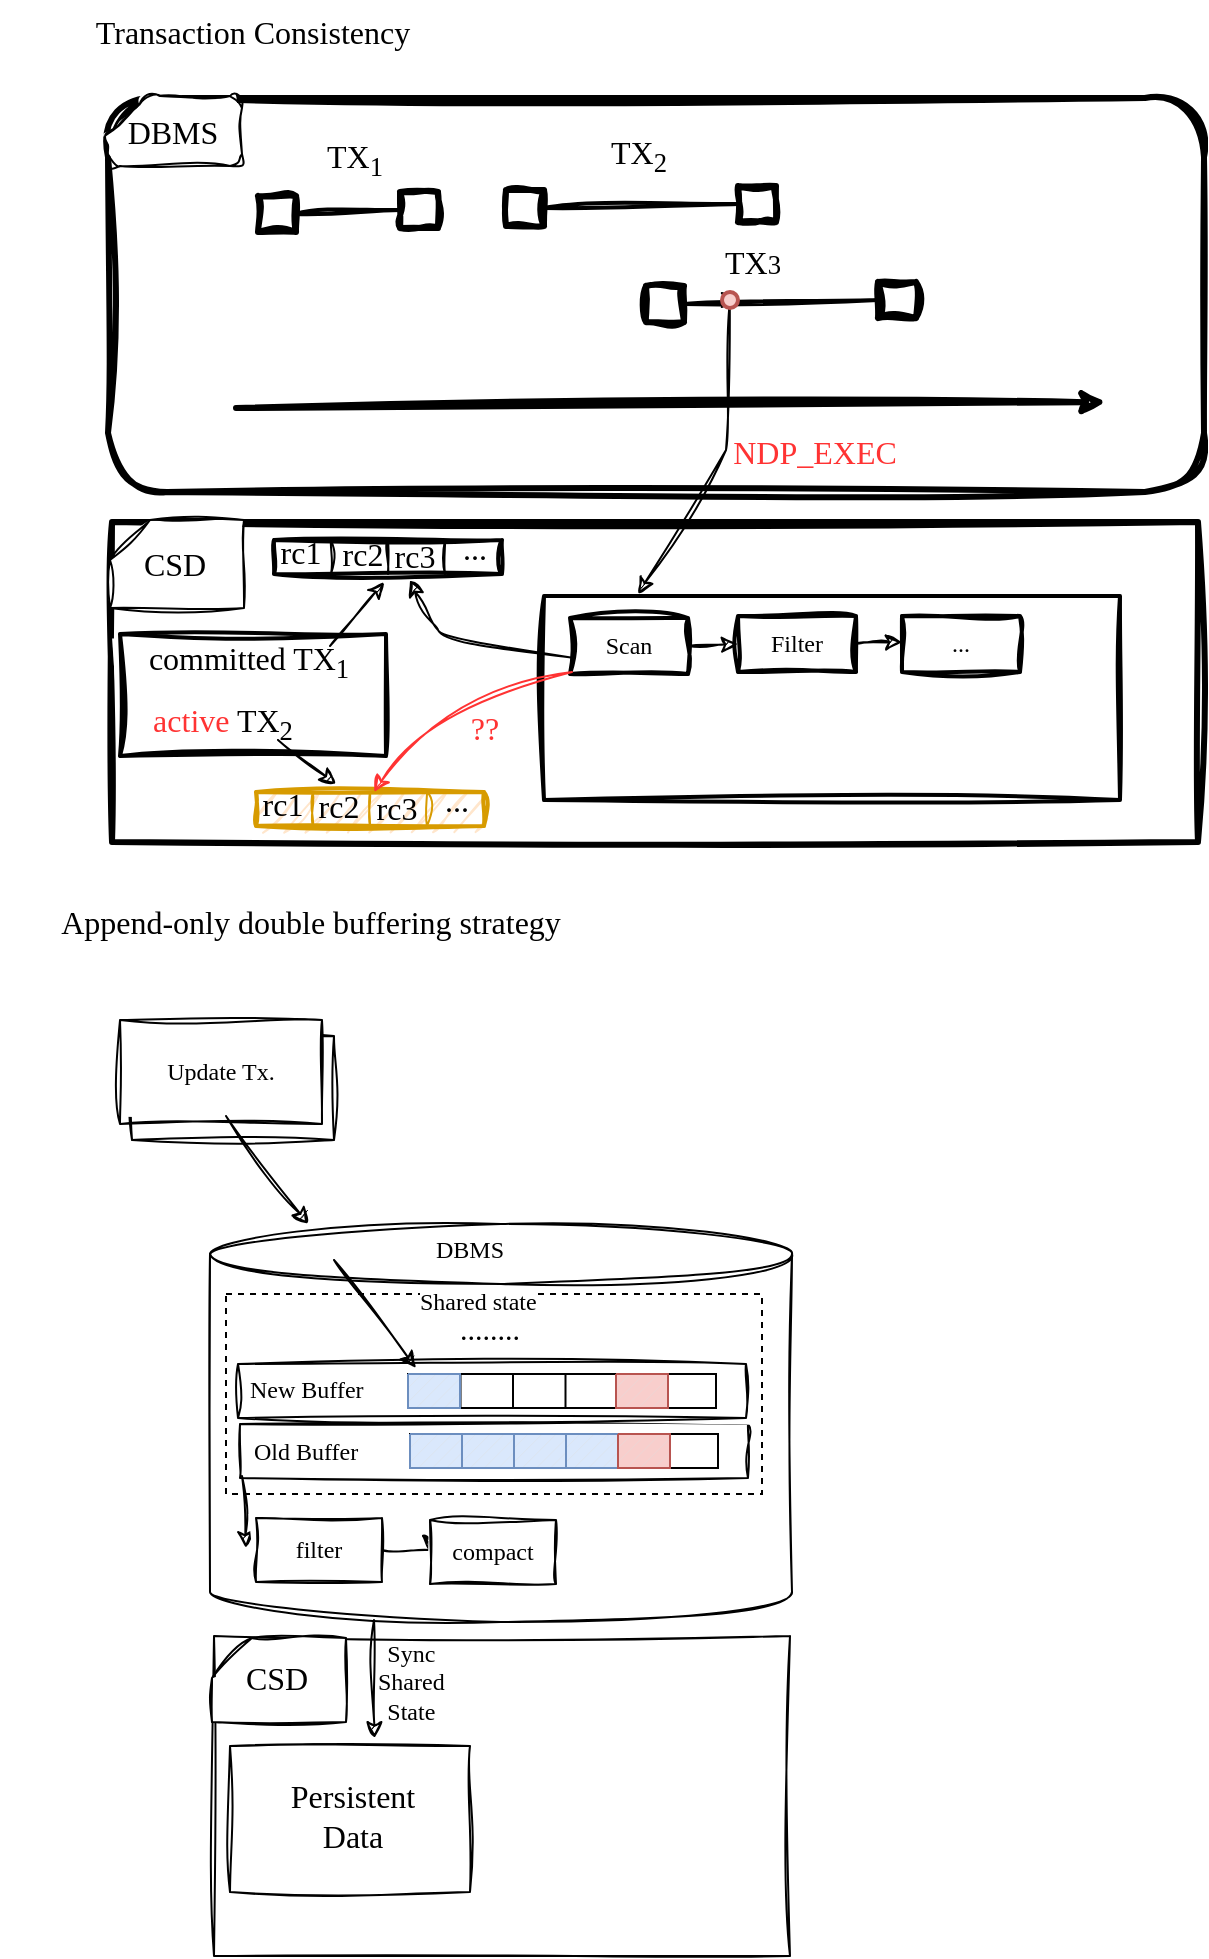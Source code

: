 <mxfile version="22.1.3" type="github">
  <diagram name="第 1 页" id="OOyVnFa1fmAQnNDQ0bq-">
    <mxGraphModel dx="1585" dy="1052" grid="0" gridSize="10" guides="0" tooltips="1" connect="1" arrows="1" fold="1" page="0" pageScale="1" pageWidth="827" pageHeight="1169" math="0" shadow="0">
      <root>
        <mxCell id="0" />
        <mxCell id="1" parent="0" />
        <mxCell id="BjHHK4SeIp0WY6JYPPyw-17" value="" style="rounded=1;whiteSpace=wrap;html=1;strokeWidth=3;sketch=1;curveFitting=1;jiggle=2;" vertex="1" parent="1">
          <mxGeometry x="-128" y="-67" width="548" height="197" as="geometry" />
        </mxCell>
        <mxCell id="BjHHK4SeIp0WY6JYPPyw-1" value="" style="rounded=0;whiteSpace=wrap;html=1;sketch=1;curveFitting=1;jiggle=2;strokeWidth=3;" vertex="1" parent="1">
          <mxGeometry x="-126" y="145" width="543" height="160" as="geometry" />
        </mxCell>
        <mxCell id="BjHHK4SeIp0WY6JYPPyw-2" value="" style="rounded=0;whiteSpace=wrap;html=1;sketch=1;curveFitting=1;jiggle=2;strokeWidth=3;" vertex="1" parent="1">
          <mxGeometry x="-53" y="-18" width="19" height="18" as="geometry" />
        </mxCell>
        <mxCell id="BjHHK4SeIp0WY6JYPPyw-5" value="" style="endArrow=classic;html=1;rounded=0;strokeWidth=3;sketch=1;curveFitting=1;jiggle=2;" edge="1" parent="1">
          <mxGeometry width="50" height="50" relative="1" as="geometry">
            <mxPoint x="-64" y="88" as="sourcePoint" />
            <mxPoint x="371" y="85" as="targetPoint" />
          </mxGeometry>
        </mxCell>
        <mxCell id="BjHHK4SeIp0WY6JYPPyw-6" value="" style="rounded=0;whiteSpace=wrap;html=1;sketch=1;curveFitting=1;jiggle=2;strokeWidth=3;" vertex="1" parent="1">
          <mxGeometry x="18" y="-20" width="19" height="18" as="geometry" />
        </mxCell>
        <mxCell id="BjHHK4SeIp0WY6JYPPyw-7" value="" style="endArrow=none;html=1;rounded=0;entryX=1;entryY=0.5;entryDx=0;entryDy=0;exitX=0;exitY=0.5;exitDx=0;exitDy=0;sketch=1;curveFitting=1;jiggle=2;strokeWidth=2;" edge="1" parent="1" source="BjHHK4SeIp0WY6JYPPyw-6" target="BjHHK4SeIp0WY6JYPPyw-2">
          <mxGeometry width="50" height="50" relative="1" as="geometry">
            <mxPoint x="-477" y="83" as="sourcePoint" />
            <mxPoint x="-427" y="33" as="targetPoint" />
          </mxGeometry>
        </mxCell>
        <mxCell id="BjHHK4SeIp0WY6JYPPyw-8" value="" style="rounded=0;whiteSpace=wrap;html=1;sketch=1;curveFitting=1;jiggle=2;strokeWidth=3;" vertex="1" parent="1">
          <mxGeometry x="71" y="-21" width="19" height="18" as="geometry" />
        </mxCell>
        <mxCell id="BjHHK4SeIp0WY6JYPPyw-9" value="" style="rounded=0;whiteSpace=wrap;html=1;sketch=1;curveFitting=1;jiggle=2;strokeWidth=3;" vertex="1" parent="1">
          <mxGeometry x="187" y="-23" width="19" height="18" as="geometry" />
        </mxCell>
        <mxCell id="BjHHK4SeIp0WY6JYPPyw-10" value="" style="endArrow=none;html=1;rounded=0;entryX=1;entryY=0.5;entryDx=0;entryDy=0;exitX=0;exitY=0.5;exitDx=0;exitDy=0;sketch=1;curveFitting=1;jiggle=2;strokeWidth=2;fontFamily=Comic Sans MS;" edge="1" parent="1" source="BjHHK4SeIp0WY6JYPPyw-9" target="BjHHK4SeIp0WY6JYPPyw-8">
          <mxGeometry width="50" height="50" relative="1" as="geometry">
            <mxPoint x="-353" y="80" as="sourcePoint" />
            <mxPoint x="-303" y="30" as="targetPoint" />
          </mxGeometry>
        </mxCell>
        <mxCell id="BjHHK4SeIp0WY6JYPPyw-11" value="" style="rounded=0;whiteSpace=wrap;html=1;sketch=1;curveFitting=1;jiggle=2;strokeWidth=3;" vertex="1" parent="1">
          <mxGeometry x="141" y="27" width="19" height="18" as="geometry" />
        </mxCell>
        <mxCell id="BjHHK4SeIp0WY6JYPPyw-12" value="" style="rounded=0;whiteSpace=wrap;html=1;sketch=1;curveFitting=1;jiggle=2;strokeWidth=3;" vertex="1" parent="1">
          <mxGeometry x="257" y="25" width="19" height="18" as="geometry" />
        </mxCell>
        <mxCell id="BjHHK4SeIp0WY6JYPPyw-13" value="" style="endArrow=none;html=1;rounded=0;entryX=1;entryY=0.5;entryDx=0;entryDy=0;exitX=0;exitY=0.5;exitDx=0;exitDy=0;sketch=1;curveFitting=1;jiggle=2;strokeWidth=2;" edge="1" parent="1" source="BjHHK4SeIp0WY6JYPPyw-12" target="BjHHK4SeIp0WY6JYPPyw-11">
          <mxGeometry width="50" height="50" relative="1" as="geometry">
            <mxPoint x="-283" y="128" as="sourcePoint" />
            <mxPoint x="-233" y="78" as="targetPoint" />
          </mxGeometry>
        </mxCell>
        <mxCell id="BjHHK4SeIp0WY6JYPPyw-14" value="&lt;font style=&quot;font-size: 16px;&quot;&gt;TX&lt;sub&gt;1&lt;/sub&gt;&lt;/font&gt;" style="text;html=1;align=center;verticalAlign=middle;resizable=0;points=[];autosize=1;strokeColor=none;fillColor=none;fontFamily=Comic Sans MS;" vertex="1" parent="1">
          <mxGeometry x="-28" y="-54" width="46" height="35" as="geometry" />
        </mxCell>
        <mxCell id="BjHHK4SeIp0WY6JYPPyw-15" value="&lt;font style=&quot;font-size: 16px;&quot;&gt;TX&lt;sub&gt;2&lt;/sub&gt;&lt;/font&gt;" style="text;html=1;align=center;verticalAlign=middle;resizable=0;points=[];autosize=1;strokeColor=none;fillColor=none;fontFamily=Comic Sans MS;" vertex="1" parent="1">
          <mxGeometry x="112" y="-56" width="49" height="35" as="geometry" />
        </mxCell>
        <mxCell id="BjHHK4SeIp0WY6JYPPyw-16" value="&lt;font style=&quot;font-size: 16px;&quot;&gt;TX&lt;/font&gt;&lt;font style=&quot;font-size: 13.333px;&quot;&gt;3&lt;/font&gt;" style="text;html=1;align=center;verticalAlign=middle;resizable=0;points=[];autosize=1;strokeColor=none;fillColor=none;fontFamily=Comic Sans MS;" vertex="1" parent="1">
          <mxGeometry x="169" y="-1" width="49" height="31" as="geometry" />
        </mxCell>
        <mxCell id="BjHHK4SeIp0WY6JYPPyw-19" value="" style="verticalLabelPosition=bottom;verticalAlign=top;html=1;shape=card;whiteSpace=wrap;size=20;arcSize=12;sketch=1;curveFitting=1;jiggle=2;rounded=1;" vertex="1" parent="1">
          <mxGeometry x="-128" y="-68" width="67" height="35" as="geometry" />
        </mxCell>
        <mxCell id="BjHHK4SeIp0WY6JYPPyw-21" value="" style="verticalLabelPosition=bottom;verticalAlign=top;html=1;shape=card;whiteSpace=wrap;size=20;arcSize=12;sketch=1;curveFitting=1;jiggle=2;" vertex="1" parent="1">
          <mxGeometry x="-127" y="144" width="67" height="44" as="geometry" />
        </mxCell>
        <mxCell id="BjHHK4SeIp0WY6JYPPyw-18" value="&lt;span style=&quot;font-size: 16px;&quot;&gt;DBMS&lt;/span&gt;" style="text;html=1;align=center;verticalAlign=middle;resizable=0;points=[];autosize=1;strokeColor=none;fillColor=none;fontFamily=Comic Sans MS;" vertex="1" parent="1">
          <mxGeometry x="-129" y="-66" width="65" height="31" as="geometry" />
        </mxCell>
        <mxCell id="BjHHK4SeIp0WY6JYPPyw-22" value="&lt;span style=&quot;font-size: 16px;&quot;&gt;CSD&lt;/span&gt;" style="text;html=1;align=center;verticalAlign=middle;resizable=0;points=[];autosize=1;strokeColor=none;fillColor=none;fontFamily=Comic Sans MS;" vertex="1" parent="1">
          <mxGeometry x="-120" y="150" width="50" height="31" as="geometry" />
        </mxCell>
        <mxCell id="BjHHK4SeIp0WY6JYPPyw-23" value="" style="endArrow=classic;html=1;rounded=0;sketch=1;curveFitting=1;jiggle=2;" edge="1" parent="1">
          <mxGeometry width="50" height="50" relative="1" as="geometry">
            <mxPoint x="182.897" y="34.999" as="sourcePoint" />
            <mxPoint x="137" y="181" as="targetPoint" />
            <Array as="points">
              <mxPoint x="181" y="109" />
            </Array>
          </mxGeometry>
        </mxCell>
        <mxCell id="BjHHK4SeIp0WY6JYPPyw-24" value="&lt;span style=&quot;font-size: 16px;&quot;&gt;NDP_EXEC&lt;br&gt;&lt;/span&gt;" style="text;html=1;align=center;verticalAlign=middle;resizable=0;points=[];autosize=1;strokeColor=none;fillColor=none;fontFamily=Comic Sans MS;fontColor=#FF3333;" vertex="1" parent="1">
          <mxGeometry x="174" y="94" width="102" height="31" as="geometry" />
        </mxCell>
        <mxCell id="BjHHK4SeIp0WY6JYPPyw-26" value="" style="endArrow=classic;html=1;rounded=0;sketch=1;curveFitting=1;jiggle=2;" edge="1" parent="1" target="BjHHK4SeIp0WY6JYPPyw-25">
          <mxGeometry width="50" height="50" relative="1" as="geometry">
            <mxPoint x="184.97" y="34" as="sourcePoint" />
            <mxPoint x="105" y="218" as="targetPoint" />
            <Array as="points" />
          </mxGeometry>
        </mxCell>
        <mxCell id="BjHHK4SeIp0WY6JYPPyw-25" value="" style="ellipse;whiteSpace=wrap;html=1;aspect=fixed;fillColor=#f8cecc;strokeColor=#b85450;strokeWidth=2;" vertex="1" parent="1">
          <mxGeometry x="179" y="30" width="8" height="8" as="geometry" />
        </mxCell>
        <mxCell id="BjHHK4SeIp0WY6JYPPyw-29" value="" style="rounded=0;whiteSpace=wrap;html=1;sketch=1;curveFitting=1;jiggle=2;strokeWidth=2;" vertex="1" parent="1">
          <mxGeometry x="-122" y="201" width="133" height="61" as="geometry" />
        </mxCell>
        <mxCell id="BjHHK4SeIp0WY6JYPPyw-27" value="&lt;font style=&quot;font-size: 16px;&quot;&gt;committed TX&lt;sub&gt;1&lt;/sub&gt;&lt;/font&gt;" style="text;html=1;align=center;verticalAlign=middle;resizable=0;points=[];autosize=1;strokeColor=none;fillColor=none;fontFamily=Comic Sans MS;" vertex="1" parent="1">
          <mxGeometry x="-123" y="197" width="130" height="35" as="geometry" />
        </mxCell>
        <mxCell id="BjHHK4SeIp0WY6JYPPyw-28" value="&lt;font style=&quot;font-size: 16px;&quot;&gt;&lt;font color=&quot;#ff3333&quot;&gt;active&lt;/font&gt; TX&lt;sub&gt;2&lt;/sub&gt;&lt;/font&gt;" style="text;html=1;align=center;verticalAlign=middle;resizable=0;points=[];autosize=1;strokeColor=none;fillColor=none;fontFamily=Comic Sans MS;" vertex="1" parent="1">
          <mxGeometry x="-120" y="228" width="98" height="35" as="geometry" />
        </mxCell>
        <mxCell id="BjHHK4SeIp0WY6JYPPyw-31" value="" style="endArrow=classic;html=1;rounded=0;sketch=1;curveFitting=1;jiggle=2;" edge="1" parent="1">
          <mxGeometry width="50" height="50" relative="1" as="geometry">
            <mxPoint x="-17" y="207" as="sourcePoint" />
            <mxPoint x="10" y="175" as="targetPoint" />
          </mxGeometry>
        </mxCell>
        <mxCell id="BjHHK4SeIp0WY6JYPPyw-32" value="" style="endArrow=classic;html=1;rounded=0;sketch=1;curveFitting=1;jiggle=2;" edge="1" parent="1">
          <mxGeometry width="50" height="50" relative="1" as="geometry">
            <mxPoint x="-43" y="254" as="sourcePoint" />
            <mxPoint x="-14" y="276" as="targetPoint" />
          </mxGeometry>
        </mxCell>
        <mxCell id="BjHHK4SeIp0WY6JYPPyw-34" value="" style="rounded=0;whiteSpace=wrap;html=1;sketch=1;curveFitting=1;jiggle=2;strokeWidth=2;fillColor=#ffe6cc;strokeColor=#d79b00;" vertex="1" parent="1">
          <mxGeometry x="-54" y="280" width="114" height="17" as="geometry" />
        </mxCell>
        <mxCell id="BjHHK4SeIp0WY6JYPPyw-36" value="" style="endArrow=none;html=1;rounded=0;entryX=0.25;entryY=0;entryDx=0;entryDy=0;exitX=0.25;exitY=1;exitDx=0;exitDy=0;sketch=1;curveFitting=1;jiggle=2;fillColor=#ffe6cc;strokeColor=#d79b00;" edge="1" parent="1" source="BjHHK4SeIp0WY6JYPPyw-34" target="BjHHK4SeIp0WY6JYPPyw-34">
          <mxGeometry width="50" height="50" relative="1" as="geometry">
            <mxPoint x="-223" y="303" as="sourcePoint" />
            <mxPoint x="-173" y="253" as="targetPoint" />
          </mxGeometry>
        </mxCell>
        <mxCell id="BjHHK4SeIp0WY6JYPPyw-37" value="" style="endArrow=none;html=1;rounded=0;entryX=0.5;entryY=0;entryDx=0;entryDy=0;exitX=0.5;exitY=1;exitDx=0;exitDy=0;sketch=1;curveFitting=1;jiggle=2;fillColor=#ffe6cc;strokeColor=#d79b00;" edge="1" parent="1" source="BjHHK4SeIp0WY6JYPPyw-34" target="BjHHK4SeIp0WY6JYPPyw-34">
          <mxGeometry width="50" height="50" relative="1" as="geometry">
            <mxPoint x="-15" y="307" as="sourcePoint" />
            <mxPoint x="-15" y="290" as="targetPoint" />
          </mxGeometry>
        </mxCell>
        <mxCell id="BjHHK4SeIp0WY6JYPPyw-38" value="" style="endArrow=none;html=1;rounded=0;entryX=0.75;entryY=0;entryDx=0;entryDy=0;exitX=0.75;exitY=1;exitDx=0;exitDy=0;sketch=1;curveFitting=1;jiggle=2;shadow=0;fillColor=#ffe6cc;strokeColor=#d79b00;" edge="1" parent="1" source="BjHHK4SeIp0WY6JYPPyw-34" target="BjHHK4SeIp0WY6JYPPyw-34">
          <mxGeometry width="50" height="50" relative="1" as="geometry">
            <mxPoint x="13" y="307" as="sourcePoint" />
            <mxPoint x="13" y="290" as="targetPoint" />
          </mxGeometry>
        </mxCell>
        <mxCell id="BjHHK4SeIp0WY6JYPPyw-39" value="&lt;span style=&quot;font-size: 16px;&quot;&gt;rc1&lt;/span&gt;" style="text;html=1;align=center;verticalAlign=middle;resizable=0;points=[];autosize=1;strokeColor=none;fillColor=none;fontFamily=Comic Sans MS;" vertex="1" parent="1">
          <mxGeometry x="-62" y="270" width="41" height="31" as="geometry" />
        </mxCell>
        <mxCell id="BjHHK4SeIp0WY6JYPPyw-40" value="&lt;span style=&quot;font-size: 16px;&quot;&gt;rc2&lt;/span&gt;" style="text;html=1;align=center;verticalAlign=middle;resizable=0;points=[];autosize=1;strokeColor=none;fillColor=none;fontFamily=Comic Sans MS;" vertex="1" parent="1">
          <mxGeometry x="-35" y="271" width="44" height="31" as="geometry" />
        </mxCell>
        <mxCell id="BjHHK4SeIp0WY6JYPPyw-41" value="&lt;span style=&quot;font-size: 16px;&quot;&gt;rc3&lt;/span&gt;" style="text;html=1;align=center;verticalAlign=middle;resizable=0;points=[];autosize=1;strokeColor=none;fillColor=none;fontFamily=Comic Sans MS;" vertex="1" parent="1">
          <mxGeometry x="-6" y="272" width="44" height="31" as="geometry" />
        </mxCell>
        <mxCell id="BjHHK4SeIp0WY6JYPPyw-43" value="&lt;span style=&quot;font-size: 16px;&quot;&gt;...&lt;/span&gt;" style="text;html=1;align=center;verticalAlign=middle;resizable=0;points=[];autosize=1;strokeColor=none;fillColor=none;fontFamily=Comic Sans MS;" vertex="1" parent="1">
          <mxGeometry x="31" y="268" width="30" height="31" as="geometry" />
        </mxCell>
        <mxCell id="BjHHK4SeIp0WY6JYPPyw-44" value="" style="rounded=0;whiteSpace=wrap;html=1;sketch=1;curveFitting=1;jiggle=2;strokeWidth=2;" vertex="1" parent="1">
          <mxGeometry x="-45" y="154" width="114" height="17" as="geometry" />
        </mxCell>
        <mxCell id="BjHHK4SeIp0WY6JYPPyw-45" value="" style="endArrow=none;html=1;rounded=0;entryX=0.25;entryY=0;entryDx=0;entryDy=0;exitX=0.25;exitY=1;exitDx=0;exitDy=0;sketch=1;curveFitting=1;jiggle=2;" edge="1" parent="1" source="BjHHK4SeIp0WY6JYPPyw-44" target="BjHHK4SeIp0WY6JYPPyw-44">
          <mxGeometry width="50" height="50" relative="1" as="geometry">
            <mxPoint x="-214" y="177" as="sourcePoint" />
            <mxPoint x="-164" y="127" as="targetPoint" />
          </mxGeometry>
        </mxCell>
        <mxCell id="BjHHK4SeIp0WY6JYPPyw-46" value="" style="endArrow=none;html=1;rounded=0;entryX=0.5;entryY=0;entryDx=0;entryDy=0;exitX=0.5;exitY=1;exitDx=0;exitDy=0;sketch=1;curveFitting=1;jiggle=2;" edge="1" parent="1" source="BjHHK4SeIp0WY6JYPPyw-44" target="BjHHK4SeIp0WY6JYPPyw-44">
          <mxGeometry width="50" height="50" relative="1" as="geometry">
            <mxPoint x="-6" y="181" as="sourcePoint" />
            <mxPoint x="-6" y="164" as="targetPoint" />
          </mxGeometry>
        </mxCell>
        <mxCell id="BjHHK4SeIp0WY6JYPPyw-47" value="" style="endArrow=none;html=1;rounded=0;entryX=0.75;entryY=0;entryDx=0;entryDy=0;exitX=0.75;exitY=1;exitDx=0;exitDy=0;sketch=1;curveFitting=1;jiggle=2;shadow=0;" edge="1" parent="1" source="BjHHK4SeIp0WY6JYPPyw-44" target="BjHHK4SeIp0WY6JYPPyw-44">
          <mxGeometry width="50" height="50" relative="1" as="geometry">
            <mxPoint x="22" y="181" as="sourcePoint" />
            <mxPoint x="22" y="164" as="targetPoint" />
          </mxGeometry>
        </mxCell>
        <mxCell id="BjHHK4SeIp0WY6JYPPyw-48" value="&lt;span style=&quot;font-size: 16px;&quot;&gt;rc1&lt;/span&gt;" style="text;html=1;align=center;verticalAlign=middle;resizable=0;points=[];autosize=1;strokeColor=none;fillColor=none;fontFamily=Comic Sans MS;" vertex="1" parent="1">
          <mxGeometry x="-53" y="144" width="41" height="31" as="geometry" />
        </mxCell>
        <mxCell id="BjHHK4SeIp0WY6JYPPyw-49" value="&lt;span style=&quot;font-size: 16px;&quot;&gt;rc2&lt;/span&gt;" style="text;html=1;align=center;verticalAlign=middle;resizable=0;points=[];autosize=1;strokeColor=none;fillColor=none;fontFamily=Comic Sans MS;" vertex="1" parent="1">
          <mxGeometry x="-23" y="145" width="44" height="31" as="geometry" />
        </mxCell>
        <mxCell id="BjHHK4SeIp0WY6JYPPyw-50" value="&lt;span style=&quot;font-size: 16px;&quot;&gt;rc3&lt;/span&gt;" style="text;html=1;align=center;verticalAlign=middle;resizable=0;points=[];autosize=1;strokeColor=none;fillColor=none;fontFamily=Comic Sans MS;" vertex="1" parent="1">
          <mxGeometry x="3" y="146" width="44" height="31" as="geometry" />
        </mxCell>
        <mxCell id="BjHHK4SeIp0WY6JYPPyw-51" value="&lt;span style=&quot;font-size: 16px;&quot;&gt;...&lt;/span&gt;" style="text;html=1;align=center;verticalAlign=middle;resizable=0;points=[];autosize=1;strokeColor=none;fillColor=none;fontFamily=Comic Sans MS;" vertex="1" parent="1">
          <mxGeometry x="40" y="142" width="30" height="31" as="geometry" />
        </mxCell>
        <mxCell id="BjHHK4SeIp0WY6JYPPyw-54" value="" style="rounded=0;whiteSpace=wrap;html=1;sketch=1;curveFitting=1;jiggle=2;strokeWidth=2;" vertex="1" parent="1">
          <mxGeometry x="90" y="182" width="288" height="102" as="geometry" />
        </mxCell>
        <mxCell id="BjHHK4SeIp0WY6JYPPyw-55" value="&lt;font face=&quot;Comic Sans MS&quot;&gt;Scan&lt;/font&gt;" style="rounded=0;whiteSpace=wrap;html=1;sketch=1;curveFitting=1;jiggle=2;strokeWidth=2;" vertex="1" parent="1">
          <mxGeometry x="103" y="193" width="59" height="28" as="geometry" />
        </mxCell>
        <mxCell id="BjHHK4SeIp0WY6JYPPyw-59" value="" style="curved=1;endArrow=classic;html=1;rounded=0;sketch=1;curveFitting=1;jiggle=2;" edge="1" parent="1">
          <mxGeometry width="50" height="50" relative="1" as="geometry">
            <mxPoint x="105" y="213" as="sourcePoint" />
            <mxPoint x="23" y="174" as="targetPoint" />
            <Array as="points">
              <mxPoint x="42" y="203" />
              <mxPoint x="32" y="195" />
            </Array>
          </mxGeometry>
        </mxCell>
        <mxCell id="BjHHK4SeIp0WY6JYPPyw-61" value="" style="curved=1;endArrow=classic;html=1;rounded=0;sketch=1;curveFitting=1;jiggle=2;strokeColor=#FF3333;" edge="1" parent="1">
          <mxGeometry width="50" height="50" relative="1" as="geometry">
            <mxPoint x="104" y="220" as="sourcePoint" />
            <mxPoint x="5" y="280" as="targetPoint" />
            <Array as="points">
              <mxPoint x="36" y="234" />
            </Array>
          </mxGeometry>
        </mxCell>
        <mxCell id="BjHHK4SeIp0WY6JYPPyw-62" value="&lt;span style=&quot;font-size: 16px;&quot;&gt;??&lt;br&gt;&lt;/span&gt;" style="text;html=1;align=center;verticalAlign=middle;resizable=0;points=[];autosize=1;strokeColor=none;fillColor=none;fontFamily=Comic Sans MS;fontColor=#FF3333;" vertex="1" parent="1">
          <mxGeometry x="42" y="232" width="35" height="31" as="geometry" />
        </mxCell>
        <mxCell id="BjHHK4SeIp0WY6JYPPyw-63" value="&lt;font face=&quot;Comic Sans MS&quot;&gt;Filter&lt;/font&gt;" style="rounded=0;whiteSpace=wrap;html=1;sketch=1;curveFitting=1;jiggle=2;strokeWidth=2;" vertex="1" parent="1">
          <mxGeometry x="187" y="192" width="59" height="28" as="geometry" />
        </mxCell>
        <mxCell id="BjHHK4SeIp0WY6JYPPyw-66" value="" style="endArrow=classic;html=1;rounded=0;sketch=1;curveFitting=1;jiggle=2;exitX=1;exitY=0.5;exitDx=0;exitDy=0;entryX=0;entryY=0.5;entryDx=0;entryDy=0;" edge="1" parent="1" source="BjHHK4SeIp0WY6JYPPyw-55" target="BjHHK4SeIp0WY6JYPPyw-63">
          <mxGeometry width="50" height="50" relative="1" as="geometry">
            <mxPoint x="-7" y="217" as="sourcePoint" />
            <mxPoint x="20" y="185" as="targetPoint" />
          </mxGeometry>
        </mxCell>
        <mxCell id="BjHHK4SeIp0WY6JYPPyw-67" value="" style="endArrow=classic;html=1;rounded=0;sketch=1;curveFitting=1;jiggle=2;exitX=1;exitY=0.5;exitDx=0;exitDy=0;entryX=0;entryY=0.5;entryDx=0;entryDy=0;" edge="1" parent="1">
          <mxGeometry width="50" height="50" relative="1" as="geometry">
            <mxPoint x="244" y="206" as="sourcePoint" />
            <mxPoint x="269" y="205" as="targetPoint" />
          </mxGeometry>
        </mxCell>
        <mxCell id="BjHHK4SeIp0WY6JYPPyw-68" value="&lt;font face=&quot;Comic Sans MS&quot;&gt;...&lt;/font&gt;" style="rounded=0;whiteSpace=wrap;html=1;sketch=1;curveFitting=1;jiggle=2;strokeWidth=2;" vertex="1" parent="1">
          <mxGeometry x="269" y="192" width="59" height="28" as="geometry" />
        </mxCell>
        <mxCell id="BjHHK4SeIp0WY6JYPPyw-69" value="&lt;span style=&quot;font-size: 16px;&quot;&gt;&lt;font color=&quot;#000000&quot;&gt;Transaction Consistency&lt;/font&gt;&lt;br&gt;&lt;/span&gt;" style="text;html=1;align=center;verticalAlign=middle;resizable=0;points=[];autosize=1;strokeColor=none;fillColor=none;fontFamily=Comic Sans MS;fontColor=#FF3333;" vertex="1" parent="1">
          <mxGeometry x="-156" y="-116" width="199" height="31" as="geometry" />
        </mxCell>
        <mxCell id="BjHHK4SeIp0WY6JYPPyw-71" value="&lt;div style=&quot;&quot;&gt;&lt;font style=&quot;font-size: 16px;&quot; color=&quot;#000000&quot;&gt;Append-only double buffering strategy&lt;/font&gt;&lt;/div&gt;" style="text;html=1;align=center;verticalAlign=middle;resizable=0;points=[];autosize=1;strokeColor=none;fillColor=none;fontFamily=Comic Sans MS;fontColor=#FF3333;" vertex="1" parent="1">
          <mxGeometry x="-182" y="329" width="309" height="31" as="geometry" />
        </mxCell>
        <mxCell id="BjHHK4SeIp0WY6JYPPyw-74" value="" style="rounded=0;whiteSpace=wrap;html=1;sketch=1;curveFitting=1;jiggle=2;" vertex="1" parent="1">
          <mxGeometry x="-116" y="402" width="101" height="52" as="geometry" />
        </mxCell>
        <mxCell id="BjHHK4SeIp0WY6JYPPyw-75" value="&lt;font face=&quot;Comic Sans MS&quot;&gt;Update Tx.&lt;/font&gt;" style="rounded=0;whiteSpace=wrap;html=1;sketch=1;curveFitting=1;jiggle=2;" vertex="1" parent="1">
          <mxGeometry x="-122" y="394" width="101" height="52" as="geometry" />
        </mxCell>
        <mxCell id="BjHHK4SeIp0WY6JYPPyw-76" value="" style="endArrow=classic;html=1;rounded=0;sketch=1;curveFitting=1;jiggle=2;" edge="1" parent="1">
          <mxGeometry width="50" height="50" relative="1" as="geometry">
            <mxPoint x="-69" y="442" as="sourcePoint" />
            <mxPoint x="-28" y="496" as="targetPoint" />
          </mxGeometry>
        </mxCell>
        <mxCell id="BjHHK4SeIp0WY6JYPPyw-77" value="" style="shape=cylinder3;whiteSpace=wrap;html=1;boundedLbl=1;backgroundOutline=1;size=15;sketch=1;curveFitting=1;jiggle=2;strokeWidth=1;" vertex="1" parent="1">
          <mxGeometry x="-77" y="496" width="291" height="199" as="geometry" />
        </mxCell>
        <mxCell id="BjHHK4SeIp0WY6JYPPyw-78" value="&lt;span style=&quot;color: rgb(0, 0, 0); font-family: &amp;quot;Comic Sans MS&amp;quot;; font-size: 12px; font-style: normal; font-variant-ligatures: normal; font-variant-caps: normal; font-weight: 400; letter-spacing: normal; orphans: 2; text-align: center; text-indent: 0px; text-transform: none; widows: 2; word-spacing: 0px; -webkit-text-stroke-width: 0px; background-color: rgb(255, 255, 255); text-decoration-thickness: initial; text-decoration-style: initial; text-decoration-color: initial; float: none; display: inline !important;&quot;&gt;DBMS&lt;/span&gt;" style="text;whiteSpace=wrap;html=1;strokeWidth=1;" vertex="1" parent="1">
          <mxGeometry x="34" y="495" width="41" height="37" as="geometry" />
        </mxCell>
        <mxCell id="BjHHK4SeIp0WY6JYPPyw-81" value="" style="rounded=0;whiteSpace=wrap;html=1;dashed=1;strokeWidth=1;" vertex="1" parent="1">
          <mxGeometry x="-69" y="531" width="268" height="100" as="geometry" />
        </mxCell>
        <mxCell id="BjHHK4SeIp0WY6JYPPyw-79" value="" style="rounded=0;whiteSpace=wrap;html=1;sketch=1;curveFitting=1;jiggle=2;strokeWidth=1;" vertex="1" parent="1">
          <mxGeometry x="-62" y="596" width="254" height="27" as="geometry" />
        </mxCell>
        <mxCell id="BjHHK4SeIp0WY6JYPPyw-83" value="&lt;span style=&quot;color: rgb(0, 0, 0); font-family: &amp;quot;Comic Sans MS&amp;quot;; font-size: 12px; font-style: normal; font-variant-ligatures: normal; font-variant-caps: normal; font-weight: 400; letter-spacing: normal; orphans: 2; text-align: center; text-indent: 0px; text-transform: none; widows: 2; word-spacing: 0px; -webkit-text-stroke-width: 0px; background-color: rgb(255, 255, 255); text-decoration-thickness: initial; text-decoration-style: initial; text-decoration-color: initial; float: none; display: inline !important;&quot;&gt;Shared state&lt;/span&gt;" style="text;whiteSpace=wrap;html=1;strokeWidth=1;" vertex="1" parent="1">
          <mxGeometry x="26" y="521" width="80" height="13" as="geometry" />
        </mxCell>
        <mxCell id="BjHHK4SeIp0WY6JYPPyw-84" value="&lt;span style=&quot;color: rgb(0, 0, 0); font-family: &amp;quot;Comic Sans MS&amp;quot;; font-style: normal; font-variant-ligatures: normal; font-variant-caps: normal; font-weight: 400; letter-spacing: normal; orphans: 2; text-align: center; text-indent: 0px; text-transform: none; widows: 2; word-spacing: 0px; -webkit-text-stroke-width: 0px; background-color: rgb(255, 255, 255); text-decoration-thickness: initial; text-decoration-style: initial; text-decoration-color: initial; float: none; display: inline !important;&quot;&gt;&lt;font style=&quot;font-size: 15px;&quot;&gt;........&lt;/font&gt;&lt;/span&gt;" style="text;whiteSpace=wrap;html=1;strokeWidth=1;" vertex="1" parent="1">
          <mxGeometry x="46" y="533" width="30" height="29" as="geometry" />
        </mxCell>
        <mxCell id="BjHHK4SeIp0WY6JYPPyw-85" value="" style="rounded=0;whiteSpace=wrap;html=1;sketch=1;curveFitting=1;jiggle=2;strokeWidth=1;" vertex="1" parent="1">
          <mxGeometry x="-63" y="566" width="254" height="27" as="geometry" />
        </mxCell>
        <mxCell id="BjHHK4SeIp0WY6JYPPyw-86" value="&lt;span style=&quot;color: rgb(0, 0, 0); font-family: &amp;quot;Comic Sans MS&amp;quot;; font-size: 12px; font-style: normal; font-variant-ligatures: normal; font-variant-caps: normal; font-weight: 400; letter-spacing: normal; orphans: 2; text-align: center; text-indent: 0px; text-transform: none; widows: 2; word-spacing: 0px; -webkit-text-stroke-width: 0px; background-color: rgb(255, 255, 255); text-decoration-thickness: initial; text-decoration-style: initial; text-decoration-color: initial; float: none; display: inline !important;&quot;&gt;Old Buffer&lt;/span&gt;" style="text;whiteSpace=wrap;html=1;strokeWidth=1;" vertex="1" parent="1">
          <mxGeometry x="-57" y="596" width="68" height="25" as="geometry" />
        </mxCell>
        <mxCell id="BjHHK4SeIp0WY6JYPPyw-88" value="" style="rounded=0;whiteSpace=wrap;html=1;strokeWidth=1;" vertex="1" parent="1">
          <mxGeometry x="23" y="601" width="105" height="17" as="geometry" />
        </mxCell>
        <mxCell id="BjHHK4SeIp0WY6JYPPyw-97" value="" style="endArrow=none;html=1;rounded=0;entryX=0.25;entryY=0;entryDx=0;entryDy=0;exitX=0.25;exitY=1;exitDx=0;exitDy=0;" edge="1" parent="1" source="BjHHK4SeIp0WY6JYPPyw-88" target="BjHHK4SeIp0WY6JYPPyw-88">
          <mxGeometry width="50" height="50" relative="1" as="geometry">
            <mxPoint x="-126" y="696" as="sourcePoint" />
            <mxPoint x="-2" y="654" as="targetPoint" />
          </mxGeometry>
        </mxCell>
        <mxCell id="BjHHK4SeIp0WY6JYPPyw-98" value="" style="endArrow=none;html=1;rounded=0;entryX=0.5;entryY=0;entryDx=0;entryDy=0;exitX=0.5;exitY=1;exitDx=0;exitDy=0;" edge="1" parent="1" source="BjHHK4SeIp0WY6JYPPyw-88" target="BjHHK4SeIp0WY6JYPPyw-88">
          <mxGeometry width="50" height="50" relative="1" as="geometry">
            <mxPoint x="30" y="628" as="sourcePoint" />
            <mxPoint x="30" y="611" as="targetPoint" />
          </mxGeometry>
        </mxCell>
        <mxCell id="BjHHK4SeIp0WY6JYPPyw-99" value="" style="endArrow=none;html=1;rounded=0;entryX=0.75;entryY=0;entryDx=0;entryDy=0;exitX=0.75;exitY=1;exitDx=0;exitDy=0;" edge="1" parent="1" source="BjHHK4SeIp0WY6JYPPyw-88" target="BjHHK4SeIp0WY6JYPPyw-88">
          <mxGeometry width="50" height="50" relative="1" as="geometry">
            <mxPoint x="66" y="628" as="sourcePoint" />
            <mxPoint x="66" y="611" as="targetPoint" />
          </mxGeometry>
        </mxCell>
        <mxCell id="BjHHK4SeIp0WY6JYPPyw-112" value="" style="rounded=0;whiteSpace=wrap;html=1;strokeWidth=1;" vertex="1" parent="1">
          <mxGeometry x="128" y="601" width="49" height="17" as="geometry" />
        </mxCell>
        <mxCell id="BjHHK4SeIp0WY6JYPPyw-114" value="" style="endArrow=none;html=1;rounded=0;entryX=0.5;entryY=0;entryDx=0;entryDy=0;exitX=0.5;exitY=1;exitDx=0;exitDy=0;" edge="1" parent="1" source="BjHHK4SeIp0WY6JYPPyw-112" target="BjHHK4SeIp0WY6JYPPyw-112">
          <mxGeometry width="50" height="50" relative="1" as="geometry">
            <mxPoint x="79" y="628" as="sourcePoint" />
            <mxPoint x="79" y="611" as="targetPoint" />
          </mxGeometry>
        </mxCell>
        <mxCell id="BjHHK4SeIp0WY6JYPPyw-116" value="" style="verticalLabelPosition=bottom;verticalAlign=top;html=1;shape=mxgraph.basic.patternFillRect;fillStyle=diag;step=5;fillStrokeWidth=0.2;fillStrokeColor=#dddddd;fillColor=#dae8fc;strokeColor=#6c8ebf;" vertex="1" parent="1">
          <mxGeometry x="23" y="601" width="26" height="17" as="geometry" />
        </mxCell>
        <mxCell id="BjHHK4SeIp0WY6JYPPyw-117" value="" style="verticalLabelPosition=bottom;verticalAlign=top;html=1;shape=mxgraph.basic.patternFillRect;fillStyle=diag;step=5;fillStrokeWidth=0.2;fillStrokeColor=#dddddd;fillColor=#dae8fc;strokeColor=#6c8ebf;" vertex="1" parent="1">
          <mxGeometry x="49" y="601" width="26" height="17" as="geometry" />
        </mxCell>
        <mxCell id="BjHHK4SeIp0WY6JYPPyw-118" value="" style="verticalLabelPosition=bottom;verticalAlign=top;html=1;shape=mxgraph.basic.patternFillRect;fillStyle=diag;step=5;fillStrokeWidth=0.2;fillStrokeColor=#dddddd;fillColor=#dae8fc;strokeColor=#6c8ebf;" vertex="1" parent="1">
          <mxGeometry x="75" y="601" width="26" height="17" as="geometry" />
        </mxCell>
        <mxCell id="BjHHK4SeIp0WY6JYPPyw-119" value="" style="verticalLabelPosition=bottom;verticalAlign=top;html=1;shape=mxgraph.basic.patternFillRect;fillStyle=diag;step=5;fillStrokeWidth=0.2;fillStrokeColor=#dddddd;fillColor=#dae8fc;strokeColor=#6c8ebf;" vertex="1" parent="1">
          <mxGeometry x="101" y="601" width="26" height="17" as="geometry" />
        </mxCell>
        <mxCell id="BjHHK4SeIp0WY6JYPPyw-120" value="" style="verticalLabelPosition=bottom;verticalAlign=top;html=1;shape=mxgraph.basic.patternFillRect;fillStyle=diag;step=5;fillStrokeWidth=0.2;fillStrokeColor=#dddddd;fillColor=#f8cecc;strokeColor=#b85450;" vertex="1" parent="1">
          <mxGeometry x="127" y="601" width="26" height="17" as="geometry" />
        </mxCell>
        <mxCell id="BjHHK4SeIp0WY6JYPPyw-121" value="&lt;span style=&quot;color: rgb(0, 0, 0); font-family: &amp;quot;Comic Sans MS&amp;quot;; font-size: 12px; font-style: normal; font-variant-ligatures: normal; font-variant-caps: normal; font-weight: 400; letter-spacing: normal; orphans: 2; text-align: center; text-indent: 0px; text-transform: none; widows: 2; word-spacing: 0px; -webkit-text-stroke-width: 0px; background-color: rgb(255, 255, 255); text-decoration-thickness: initial; text-decoration-style: initial; text-decoration-color: initial; float: none; display: inline !important;&quot;&gt;New Buffer&lt;/span&gt;" style="text;whiteSpace=wrap;html=1;strokeWidth=1;" vertex="1" parent="1">
          <mxGeometry x="-59" y="565" width="73" height="25" as="geometry" />
        </mxCell>
        <mxCell id="BjHHK4SeIp0WY6JYPPyw-125" value="" style="rounded=0;whiteSpace=wrap;html=1;strokeWidth=1;" vertex="1" parent="1">
          <mxGeometry x="22" y="571" width="105" height="17" as="geometry" />
        </mxCell>
        <mxCell id="BjHHK4SeIp0WY6JYPPyw-126" value="" style="endArrow=none;html=1;rounded=0;entryX=0.25;entryY=0;entryDx=0;entryDy=0;exitX=0.25;exitY=1;exitDx=0;exitDy=0;" edge="1" parent="1" source="BjHHK4SeIp0WY6JYPPyw-125" target="BjHHK4SeIp0WY6JYPPyw-125">
          <mxGeometry width="50" height="50" relative="1" as="geometry">
            <mxPoint x="-127" y="666" as="sourcePoint" />
            <mxPoint x="-3" y="624" as="targetPoint" />
          </mxGeometry>
        </mxCell>
        <mxCell id="BjHHK4SeIp0WY6JYPPyw-127" value="" style="endArrow=none;html=1;rounded=0;entryX=0.5;entryY=0;entryDx=0;entryDy=0;exitX=0.5;exitY=1;exitDx=0;exitDy=0;" edge="1" parent="1" source="BjHHK4SeIp0WY6JYPPyw-125" target="BjHHK4SeIp0WY6JYPPyw-125">
          <mxGeometry width="50" height="50" relative="1" as="geometry">
            <mxPoint x="29" y="598" as="sourcePoint" />
            <mxPoint x="29" y="581" as="targetPoint" />
          </mxGeometry>
        </mxCell>
        <mxCell id="BjHHK4SeIp0WY6JYPPyw-128" value="" style="endArrow=none;html=1;rounded=0;entryX=0.75;entryY=0;entryDx=0;entryDy=0;exitX=0.75;exitY=1;exitDx=0;exitDy=0;" edge="1" parent="1" source="BjHHK4SeIp0WY6JYPPyw-125" target="BjHHK4SeIp0WY6JYPPyw-125">
          <mxGeometry width="50" height="50" relative="1" as="geometry">
            <mxPoint x="65" y="598" as="sourcePoint" />
            <mxPoint x="65" y="581" as="targetPoint" />
          </mxGeometry>
        </mxCell>
        <mxCell id="BjHHK4SeIp0WY6JYPPyw-129" value="" style="rounded=0;whiteSpace=wrap;html=1;strokeWidth=1;" vertex="1" parent="1">
          <mxGeometry x="127" y="571" width="49" height="17" as="geometry" />
        </mxCell>
        <mxCell id="BjHHK4SeIp0WY6JYPPyw-130" value="" style="endArrow=none;html=1;rounded=0;entryX=0.5;entryY=0;entryDx=0;entryDy=0;exitX=0.5;exitY=1;exitDx=0;exitDy=0;" edge="1" parent="1" source="BjHHK4SeIp0WY6JYPPyw-129" target="BjHHK4SeIp0WY6JYPPyw-129">
          <mxGeometry width="50" height="50" relative="1" as="geometry">
            <mxPoint x="78" y="598" as="sourcePoint" />
            <mxPoint x="78" y="581" as="targetPoint" />
          </mxGeometry>
        </mxCell>
        <mxCell id="BjHHK4SeIp0WY6JYPPyw-131" value="" style="verticalLabelPosition=bottom;verticalAlign=top;html=1;shape=mxgraph.basic.patternFillRect;fillStyle=diag;step=5;fillStrokeWidth=0.2;fillStrokeColor=#dddddd;fillColor=#dae8fc;strokeColor=#6c8ebf;" vertex="1" parent="1">
          <mxGeometry x="22" y="571" width="26" height="17" as="geometry" />
        </mxCell>
        <mxCell id="BjHHK4SeIp0WY6JYPPyw-136" value="" style="verticalLabelPosition=bottom;verticalAlign=top;html=1;shape=mxgraph.basic.patternFillRect;fillStyle=diag;step=5;fillStrokeWidth=0.2;fillStrokeColor=#dddddd;fillColor=#f8cecc;strokeColor=#b85450;" vertex="1" parent="1">
          <mxGeometry x="126" y="571" width="26" height="17" as="geometry" />
        </mxCell>
        <mxCell id="BjHHK4SeIp0WY6JYPPyw-137" value="" style="endArrow=classic;html=1;rounded=0;sketch=1;curveFitting=1;jiggle=2;" edge="1" parent="1">
          <mxGeometry width="50" height="50" relative="1" as="geometry">
            <mxPoint x="-15" y="514" as="sourcePoint" />
            <mxPoint x="26" y="568" as="targetPoint" />
          </mxGeometry>
        </mxCell>
        <mxCell id="BjHHK4SeIp0WY6JYPPyw-138" value="" style="endArrow=classic;html=1;rounded=0;sketch=1;curveFitting=1;jiggle=2;" edge="1" parent="1">
          <mxGeometry width="50" height="50" relative="1" as="geometry">
            <mxPoint x="-61" y="622" as="sourcePoint" />
            <mxPoint x="-59" y="658" as="targetPoint" />
          </mxGeometry>
        </mxCell>
        <mxCell id="BjHHK4SeIp0WY6JYPPyw-139" value="" style="rounded=0;whiteSpace=wrap;html=1;sketch=1;curveFitting=1;jiggle=2;strokeWidth=1;" vertex="1" parent="1">
          <mxGeometry x="-75" y="702" width="288" height="160" as="geometry" />
        </mxCell>
        <mxCell id="BjHHK4SeIp0WY6JYPPyw-140" value="" style="verticalLabelPosition=bottom;verticalAlign=top;html=1;shape=card;whiteSpace=wrap;size=20;arcSize=12;sketch=1;curveFitting=1;jiggle=2;strokeWidth=1;" vertex="1" parent="1">
          <mxGeometry x="-76" y="703" width="67" height="42" as="geometry" />
        </mxCell>
        <mxCell id="BjHHK4SeIp0WY6JYPPyw-141" value="&lt;span style=&quot;font-size: 16px;&quot;&gt;CSD&lt;/span&gt;" style="text;html=1;align=center;verticalAlign=middle;resizable=0;points=[];autosize=1;strokeColor=none;fillColor=none;fontFamily=Comic Sans MS;strokeWidth=1;" vertex="1" parent="1">
          <mxGeometry x="-69" y="707" width="50" height="31" as="geometry" />
        </mxCell>
        <mxCell id="BjHHK4SeIp0WY6JYPPyw-142" value="" style="rounded=0;whiteSpace=wrap;html=1;sketch=1;curveFitting=1;jiggle=2;strokeWidth=1;" vertex="1" parent="1">
          <mxGeometry x="-67" y="757" width="120" height="73" as="geometry" />
        </mxCell>
        <mxCell id="BjHHK4SeIp0WY6JYPPyw-143" value="&lt;span style=&quot;font-size: 16px;&quot;&gt;Persistent&lt;br&gt;Data&lt;br&gt;&lt;/span&gt;" style="text;html=1;align=center;verticalAlign=middle;resizable=0;points=[];autosize=1;strokeColor=none;fillColor=none;fontFamily=Comic Sans MS;strokeWidth=1;" vertex="1" parent="1">
          <mxGeometry x="-54" y="767" width="95" height="50" as="geometry" />
        </mxCell>
        <mxCell id="BjHHK4SeIp0WY6JYPPyw-144" value="" style="endArrow=classic;html=1;rounded=0;sketch=1;curveFitting=1;jiggle=2;entryX=0.602;entryY=-0.053;entryDx=0;entryDy=0;entryPerimeter=0;" edge="1" parent="1" target="BjHHK4SeIp0WY6JYPPyw-142">
          <mxGeometry width="50" height="50" relative="1" as="geometry">
            <mxPoint x="5" y="694" as="sourcePoint" />
            <mxPoint x="46" y="748" as="targetPoint" />
          </mxGeometry>
        </mxCell>
        <mxCell id="BjHHK4SeIp0WY6JYPPyw-145" value="&lt;div style=&quot;text-align: center;&quot;&gt;&lt;span style=&quot;background-color: initial;&quot;&gt;&lt;font face=&quot;Comic Sans MS&quot;&gt;Sync&lt;/font&gt;&lt;/span&gt;&lt;/div&gt;&lt;div style=&quot;text-align: center;&quot;&gt;&lt;span style=&quot;background-color: initial;&quot;&gt;&lt;font face=&quot;Comic Sans MS&quot;&gt;Shared&lt;/font&gt;&lt;/span&gt;&lt;/div&gt;&lt;div style=&quot;text-align: center;&quot;&gt;&lt;span style=&quot;background-color: initial;&quot;&gt;&lt;font face=&quot;Comic Sans MS&quot;&gt;State&lt;/font&gt;&lt;/span&gt;&lt;/div&gt;" style="text;whiteSpace=wrap;html=1;strokeWidth=1;" vertex="1" parent="1">
          <mxGeometry x="5" y="697" width="41" height="37" as="geometry" />
        </mxCell>
        <mxCell id="BjHHK4SeIp0WY6JYPPyw-148" style="edgeStyle=orthogonalEdgeStyle;rounded=0;orthogonalLoop=1;jettySize=auto;html=1;exitX=1;exitY=0.5;exitDx=0;exitDy=0;entryX=0;entryY=0.5;entryDx=0;entryDy=0;sketch=1;curveFitting=1;jiggle=2;" edge="1" parent="1" source="BjHHK4SeIp0WY6JYPPyw-146" target="BjHHK4SeIp0WY6JYPPyw-147">
          <mxGeometry relative="1" as="geometry" />
        </mxCell>
        <mxCell id="BjHHK4SeIp0WY6JYPPyw-146" value="filter" style="rounded=0;whiteSpace=wrap;html=1;sketch=1;curveFitting=1;jiggle=2;strokeWidth=1;fontFamily=Comic Sans MS;" vertex="1" parent="1">
          <mxGeometry x="-54" y="643" width="63" height="32" as="geometry" />
        </mxCell>
        <mxCell id="BjHHK4SeIp0WY6JYPPyw-147" value="compact" style="rounded=0;whiteSpace=wrap;html=1;sketch=1;curveFitting=1;jiggle=2;strokeWidth=1;fontFamily=Comic Sans MS;" vertex="1" parent="1">
          <mxGeometry x="33" y="644" width="63" height="32" as="geometry" />
        </mxCell>
      </root>
    </mxGraphModel>
  </diagram>
</mxfile>
